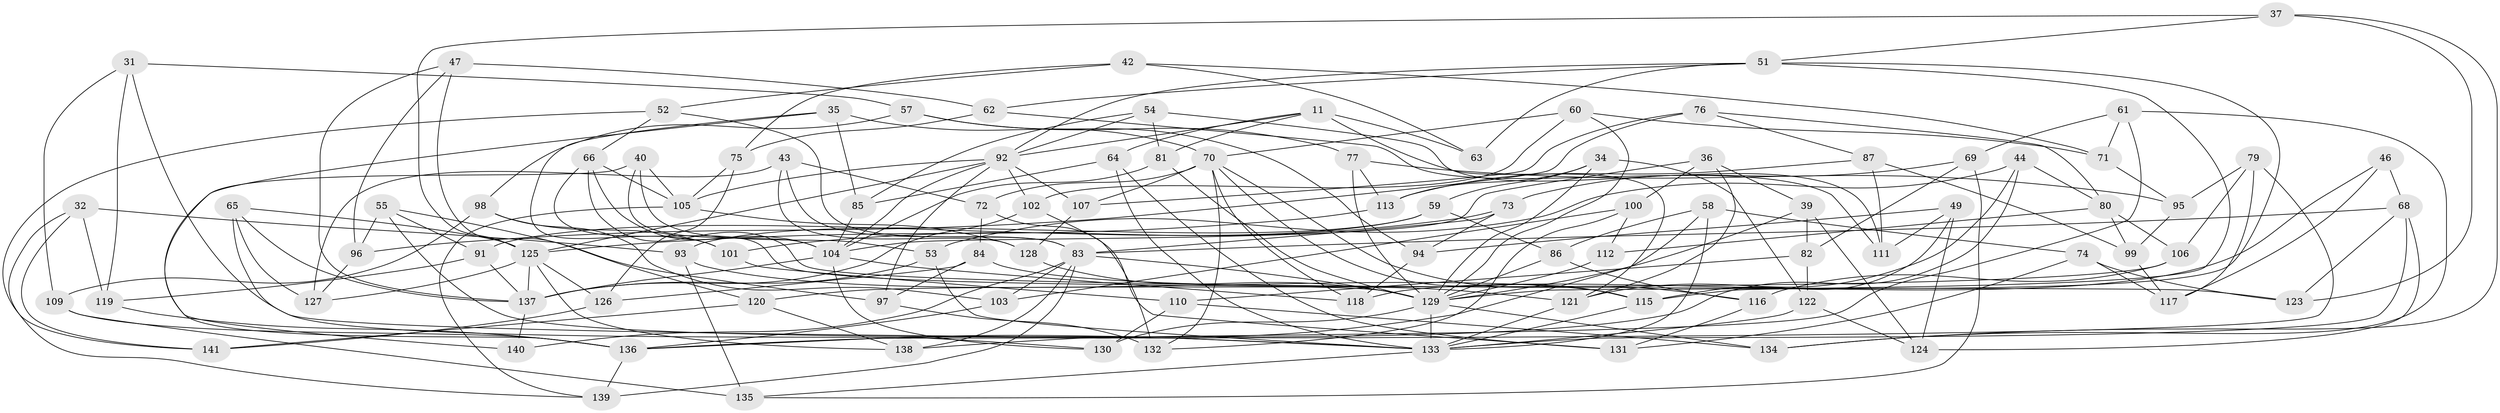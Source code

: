// original degree distribution, {4: 1.0}
// Generated by graph-tools (version 1.1) at 2025/02/03/04/25 22:02:30]
// undirected, 98 vertices, 223 edges
graph export_dot {
graph [start="1"]
  node [color=gray90,style=filled];
  11 [super="+9"];
  31;
  32;
  34;
  35;
  36;
  37;
  39;
  40 [super="+22"];
  42;
  43;
  44;
  46;
  47;
  49;
  51 [super="+27"];
  52;
  53;
  54;
  55;
  57;
  58;
  59;
  60;
  61;
  62;
  63;
  64;
  65;
  66 [super="+38"];
  68 [super="+6"];
  69;
  70 [super="+20+45"];
  71;
  72;
  73;
  74;
  75;
  76;
  77;
  79;
  80 [super="+14"];
  81;
  82;
  83 [super="+41"];
  84;
  85;
  86;
  87;
  91;
  92 [super="+48+90"];
  93;
  94;
  95;
  96;
  97;
  98;
  99;
  100;
  101;
  102;
  103;
  104 [super="+4+12+28"];
  105 [super="+1+50"];
  106;
  107;
  109;
  110;
  111;
  112;
  113;
  115 [super="+114"];
  116;
  117;
  118;
  119;
  120;
  121 [super="+108"];
  122;
  123;
  124;
  125 [super="+67+78"];
  126;
  127;
  128;
  129 [super="+16+29+89+56"];
  130;
  131;
  132;
  133 [super="+88+19"];
  134;
  135;
  136 [super="+2+8"];
  137 [super="+7+23+21"];
  138;
  139;
  140;
  141;
  11 -- 63 [weight=2];
  11 -- 81;
  11 -- 64;
  11 -- 92;
  11 -- 121;
  31 -- 57;
  31 -- 109;
  31 -- 119;
  31 -- 133;
  32 -- 119;
  32 -- 141;
  32 -- 139;
  32 -- 93;
  34 -- 113;
  34 -- 122;
  34 -- 59;
  34 -- 129;
  35 -- 85;
  35 -- 101;
  35 -- 70;
  35 -- 136;
  36 -- 39;
  36 -- 100;
  36 -- 121;
  36 -- 104;
  37 -- 123;
  37 -- 134;
  37 -- 51;
  37 -- 125;
  39 -- 124;
  39 -- 82;
  39 -- 129;
  40 -- 53;
  40 -- 140 [weight=2];
  40 -- 105 [weight=2];
  40 -- 104;
  42 -- 71;
  42 -- 75;
  42 -- 52;
  42 -- 63;
  43 -- 128;
  43 -- 72;
  43 -- 127;
  43 -- 83;
  44 -- 136;
  44 -- 53;
  44 -- 80;
  44 -- 121;
  46 -- 117;
  46 -- 118;
  46 -- 68 [weight=2];
  47 -- 62;
  47 -- 96;
  47 -- 120;
  47 -- 137;
  49 -- 124;
  49 -- 94;
  49 -- 111;
  49 -- 115;
  51 -- 63;
  51 -- 129;
  51 -- 115 [weight=2];
  51 -- 92 [weight=2];
  51 -- 62;
  52 -- 141;
  52 -- 66;
  52 -- 83;
  53 -- 137;
  53 -- 133;
  54 -- 111;
  54 -- 85;
  54 -- 81;
  54 -- 92;
  55 -- 96;
  55 -- 97;
  55 -- 91;
  55 -- 133;
  57 -- 77;
  57 -- 98;
  57 -- 94;
  58 -- 133;
  58 -- 74;
  58 -- 86;
  58 -- 136;
  59 -- 91;
  59 -- 93;
  59 -- 86;
  60 -- 102;
  60 -- 70;
  60 -- 71;
  60 -- 129;
  61 -- 138;
  61 -- 71;
  61 -- 134;
  61 -- 69;
  62 -- 75;
  62 -- 111;
  64 -- 85;
  64 -- 131;
  64 -- 133;
  65 -- 137;
  65 -- 130;
  65 -- 127;
  65 -- 125;
  66 -- 123;
  66 -- 104;
  66 -- 129 [weight=2];
  66 -- 105;
  68 -- 124;
  68 -- 133;
  68 -- 123;
  68 -- 83;
  69 -- 82;
  69 -- 73;
  69 -- 135;
  70 -- 107;
  70 -- 132;
  70 -- 118;
  70 -- 72;
  70 -- 115;
  70 -- 116;
  71 -- 95;
  72 -- 84;
  72 -- 131;
  73 -- 101;
  73 -- 83;
  73 -- 94;
  74 -- 123;
  74 -- 117;
  74 -- 131;
  75 -- 126;
  75 -- 105;
  76 -- 107;
  76 -- 87;
  76 -- 80;
  76 -- 96;
  77 -- 95;
  77 -- 113;
  77 -- 129;
  79 -- 117;
  79 -- 106;
  79 -- 95;
  79 -- 136;
  80 -- 99;
  80 -- 112 [weight=2];
  80 -- 106;
  81 -- 104;
  81 -- 129;
  82 -- 122;
  82 -- 110;
  83 -- 103;
  83 -- 129 [weight=2];
  83 -- 138;
  83 -- 139;
  83 -- 140;
  84 -- 121;
  84 -- 97;
  84 -- 126;
  85 -- 104;
  86 -- 116;
  86 -- 129;
  87 -- 113;
  87 -- 111;
  87 -- 99;
  91 -- 119;
  91 -- 137;
  92 -- 105 [weight=2];
  92 -- 97;
  92 -- 102;
  92 -- 104;
  92 -- 107;
  92 -- 125 [weight=2];
  93 -- 115;
  93 -- 135;
  94 -- 118;
  95 -- 99;
  96 -- 127;
  97 -- 132;
  98 -- 103;
  98 -- 101;
  98 -- 109;
  99 -- 117;
  100 -- 103;
  100 -- 112;
  100 -- 132;
  101 -- 110;
  102 -- 137;
  102 -- 132;
  103 -- 136;
  104 -- 118;
  104 -- 130;
  104 -- 137 [weight=2];
  105 -- 139;
  105 -- 128;
  106 -- 120;
  106 -- 116;
  107 -- 128;
  109 -- 136;
  109 -- 135;
  110 -- 134;
  110 -- 130;
  112 -- 129;
  113 -- 125;
  115 -- 133;
  116 -- 131;
  119 -- 136;
  120 -- 141;
  120 -- 138;
  121 -- 133 [weight=2];
  122 -- 124;
  122 -- 133;
  125 -- 138;
  125 -- 137 [weight=2];
  125 -- 126;
  125 -- 127;
  126 -- 141;
  128 -- 129;
  129 -- 133 [weight=3];
  129 -- 130;
  129 -- 134;
  133 -- 135;
  136 -- 139;
  137 -- 140;
}
